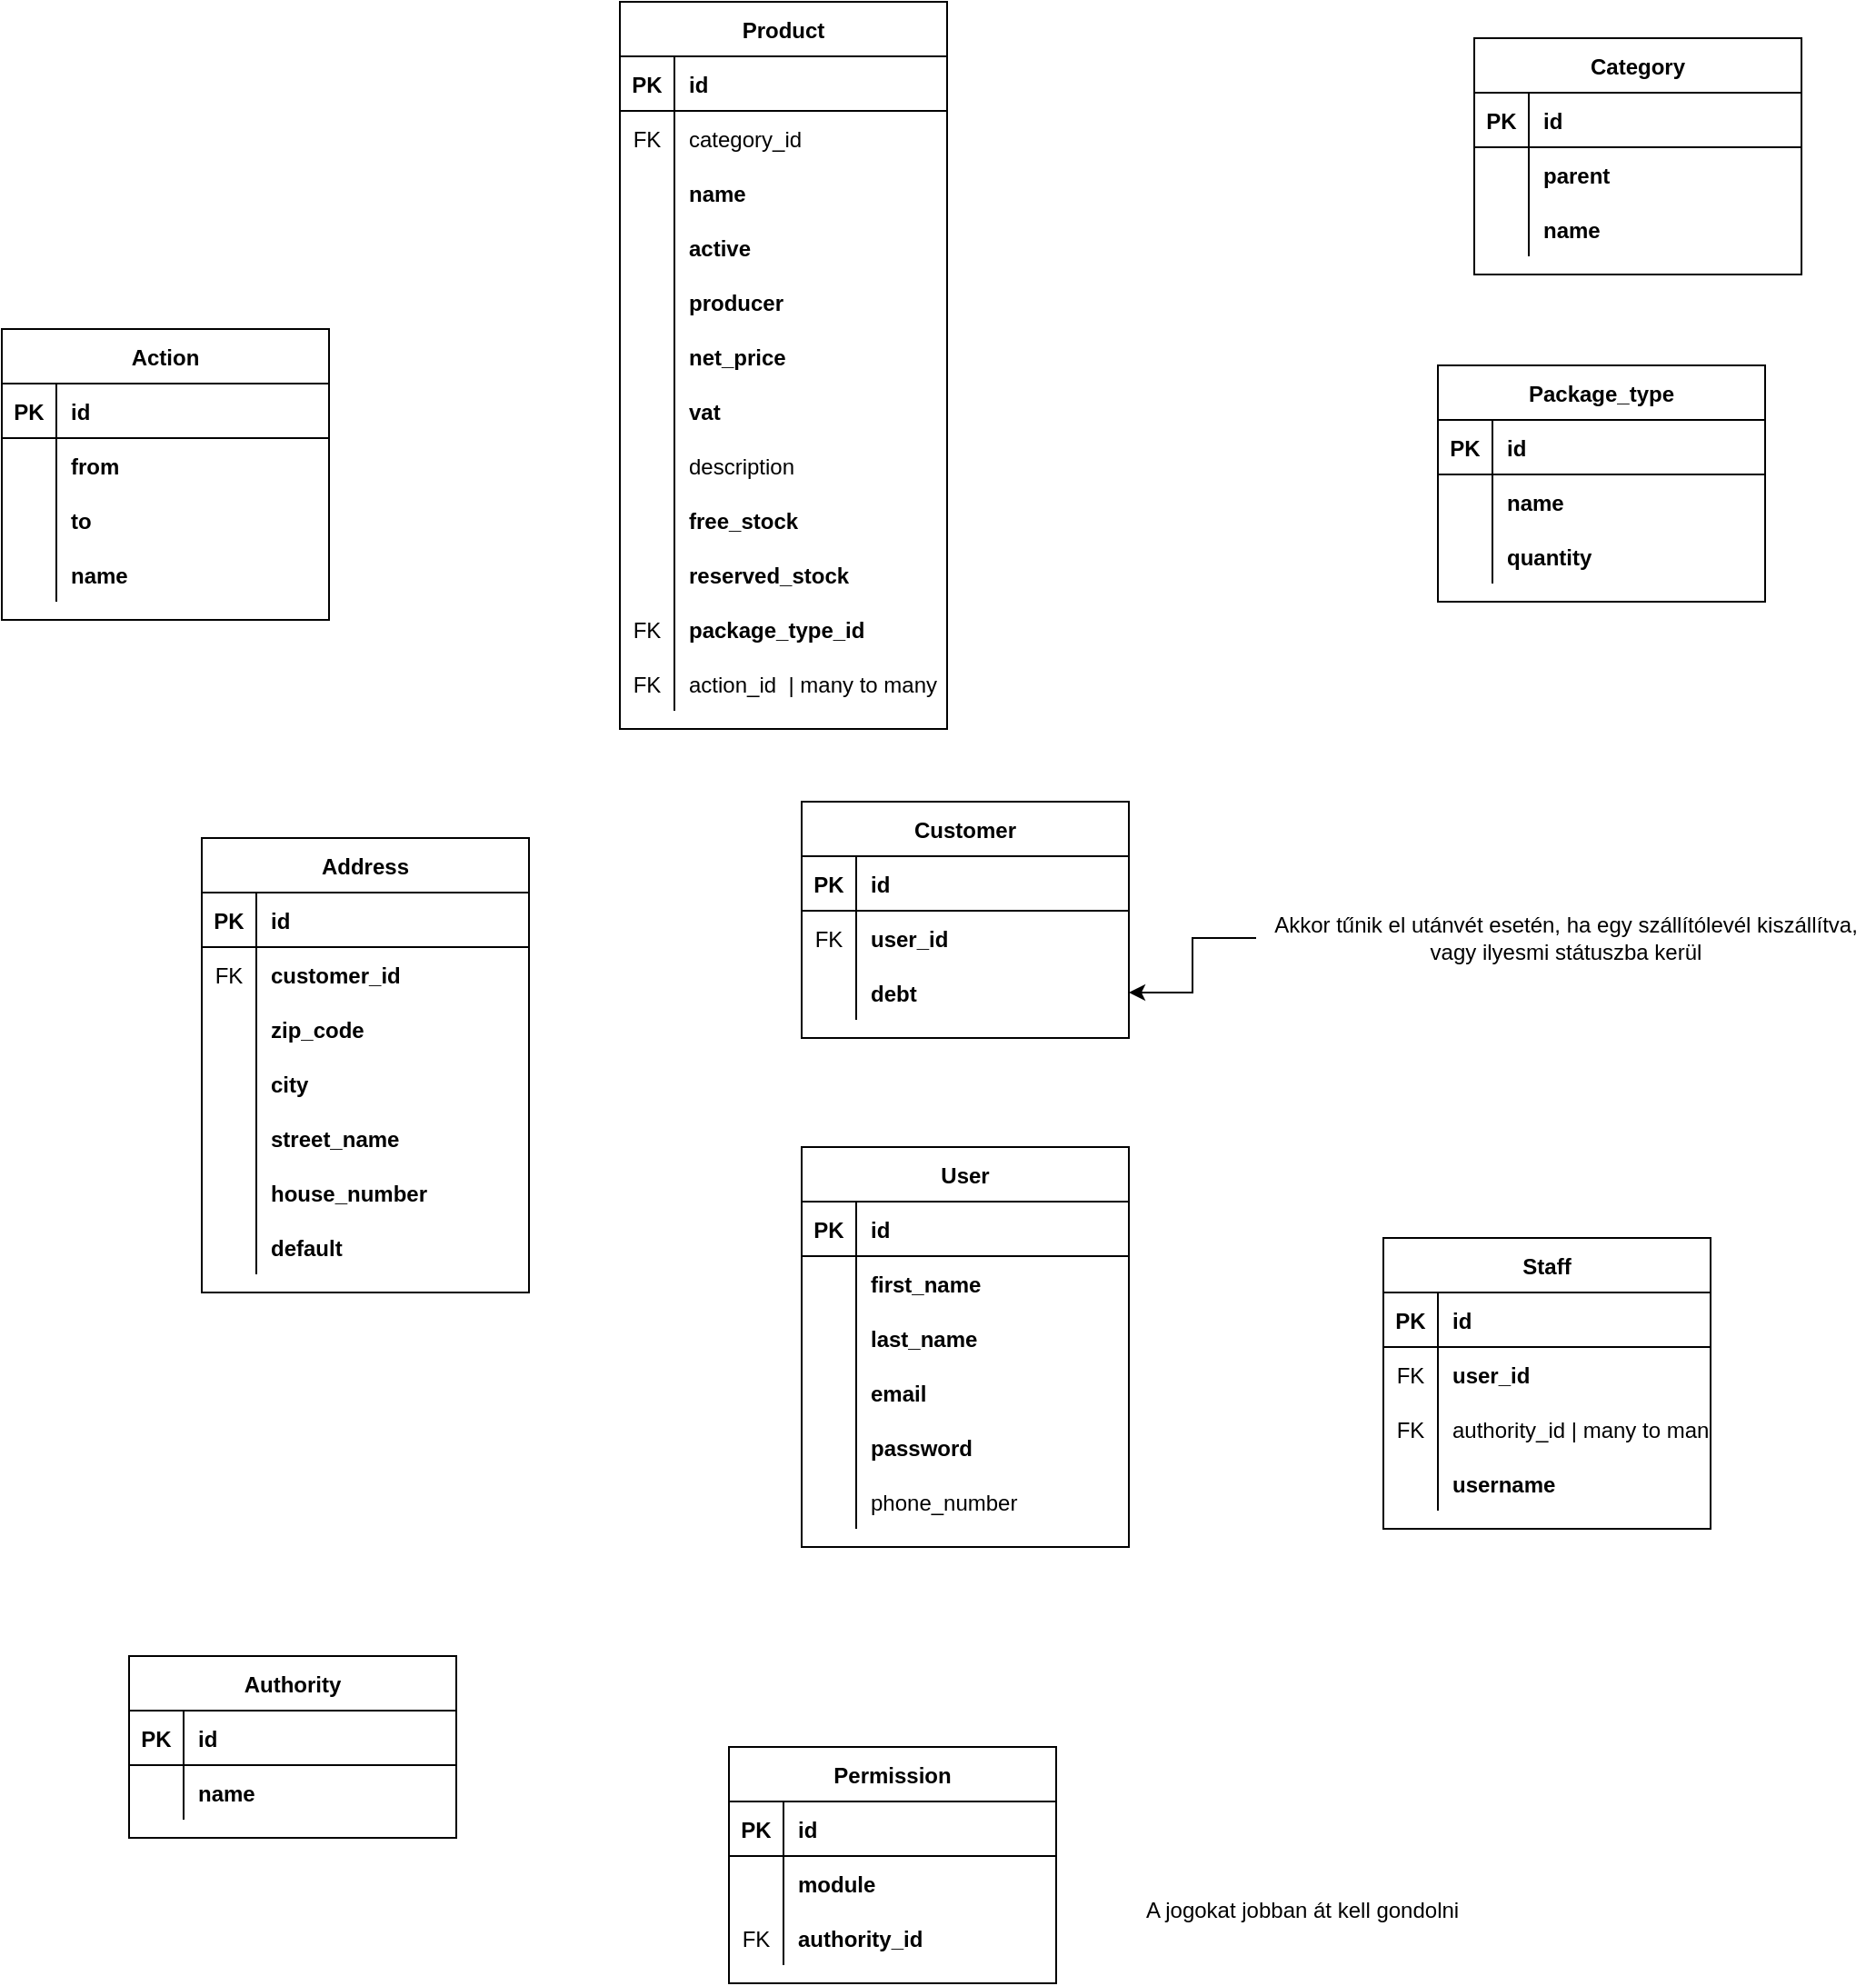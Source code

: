 <mxfile version="16.3.0" type="device"><diagram id="R2lEEEUBdFMjLlhIrx00" name="Page-1"><mxGraphModel dx="1354" dy="718" grid="1" gridSize="10" guides="1" tooltips="1" connect="1" arrows="1" fold="1" page="1" pageScale="1" pageWidth="100000" pageHeight="200000" math="0" shadow="0" extFonts="Permanent Marker^https://fonts.googleapis.com/css?family=Permanent+Marker"><root><mxCell id="0"/><mxCell id="1" parent="0"/><mxCell id="Vwx5HujIj2o57vI5I0Dt-5" value="Category" style="shape=table;startSize=30;container=1;collapsible=1;childLayout=tableLayout;fixedRows=1;rowLines=0;fontStyle=1;align=center;resizeLast=1;strokeColor=default;strokeWidth=1;fillColor=default;" vertex="1" parent="1"><mxGeometry x="840" y="100" width="180" height="130" as="geometry"><mxRectangle x="110" y="80" width="90" height="30" as="alternateBounds"/></mxGeometry></mxCell><mxCell id="Vwx5HujIj2o57vI5I0Dt-6" value="" style="shape=tableRow;horizontal=0;startSize=0;swimlaneHead=0;swimlaneBody=0;fillColor=none;collapsible=0;dropTarget=0;points=[[0,0.5],[1,0.5]];portConstraint=eastwest;top=0;left=0;right=0;bottom=1;strokeColor=default;strokeWidth=1;" vertex="1" parent="Vwx5HujIj2o57vI5I0Dt-5"><mxGeometry y="30" width="180" height="30" as="geometry"/></mxCell><mxCell id="Vwx5HujIj2o57vI5I0Dt-7" value="PK" style="shape=partialRectangle;connectable=0;fillColor=none;top=0;left=0;bottom=0;right=0;fontStyle=1;overflow=hidden;strokeColor=default;strokeWidth=1;" vertex="1" parent="Vwx5HujIj2o57vI5I0Dt-6"><mxGeometry width="30" height="30" as="geometry"><mxRectangle width="30" height="30" as="alternateBounds"/></mxGeometry></mxCell><mxCell id="Vwx5HujIj2o57vI5I0Dt-8" value="id" style="shape=partialRectangle;connectable=0;fillColor=none;top=0;left=0;bottom=0;right=0;align=left;spacingLeft=6;fontStyle=1;overflow=hidden;strokeColor=default;strokeWidth=1;" vertex="1" parent="Vwx5HujIj2o57vI5I0Dt-6"><mxGeometry x="30" width="150" height="30" as="geometry"><mxRectangle width="150" height="30" as="alternateBounds"/></mxGeometry></mxCell><mxCell id="Vwx5HujIj2o57vI5I0Dt-12" value="" style="shape=tableRow;horizontal=0;startSize=0;swimlaneHead=0;swimlaneBody=0;fillColor=none;collapsible=0;dropTarget=0;points=[[0,0.5],[1,0.5]];portConstraint=eastwest;top=0;left=0;right=0;bottom=0;strokeColor=default;strokeWidth=1;" vertex="1" parent="Vwx5HujIj2o57vI5I0Dt-5"><mxGeometry y="60" width="180" height="30" as="geometry"/></mxCell><mxCell id="Vwx5HujIj2o57vI5I0Dt-13" value="" style="shape=partialRectangle;connectable=0;fillColor=none;top=0;left=0;bottom=0;right=0;editable=1;overflow=hidden;strokeColor=default;strokeWidth=1;" vertex="1" parent="Vwx5HujIj2o57vI5I0Dt-12"><mxGeometry width="30" height="30" as="geometry"><mxRectangle width="30" height="30" as="alternateBounds"/></mxGeometry></mxCell><mxCell id="Vwx5HujIj2o57vI5I0Dt-14" value="parent" style="shape=partialRectangle;connectable=0;fillColor=none;top=0;left=0;bottom=0;right=0;align=left;spacingLeft=6;overflow=hidden;strokeColor=default;strokeWidth=1;fontStyle=1" vertex="1" parent="Vwx5HujIj2o57vI5I0Dt-12"><mxGeometry x="30" width="150" height="30" as="geometry"><mxRectangle width="150" height="30" as="alternateBounds"/></mxGeometry></mxCell><mxCell id="Vwx5HujIj2o57vI5I0Dt-15" value="" style="shape=tableRow;horizontal=0;startSize=0;swimlaneHead=0;swimlaneBody=0;fillColor=none;collapsible=0;dropTarget=0;points=[[0,0.5],[1,0.5]];portConstraint=eastwest;top=0;left=0;right=0;bottom=0;strokeColor=default;strokeWidth=1;" vertex="1" parent="Vwx5HujIj2o57vI5I0Dt-5"><mxGeometry y="90" width="180" height="30" as="geometry"/></mxCell><mxCell id="Vwx5HujIj2o57vI5I0Dt-16" value="" style="shape=partialRectangle;connectable=0;fillColor=none;top=0;left=0;bottom=0;right=0;editable=1;overflow=hidden;strokeColor=default;strokeWidth=1;" vertex="1" parent="Vwx5HujIj2o57vI5I0Dt-15"><mxGeometry width="30" height="30" as="geometry"><mxRectangle width="30" height="30" as="alternateBounds"/></mxGeometry></mxCell><mxCell id="Vwx5HujIj2o57vI5I0Dt-17" value="name" style="shape=partialRectangle;connectable=0;fillColor=none;top=0;left=0;bottom=0;right=0;align=left;spacingLeft=6;overflow=hidden;strokeColor=default;strokeWidth=1;fontStyle=1" vertex="1" parent="Vwx5HujIj2o57vI5I0Dt-15"><mxGeometry x="30" width="150" height="30" as="geometry"><mxRectangle width="150" height="30" as="alternateBounds"/></mxGeometry></mxCell><mxCell id="Vwx5HujIj2o57vI5I0Dt-18" value="Product" style="shape=table;startSize=30;container=1;collapsible=1;childLayout=tableLayout;fixedRows=1;rowLines=0;fontStyle=1;align=center;resizeLast=1;strokeColor=default;strokeWidth=1;fillColor=default;" vertex="1" parent="1"><mxGeometry x="370" y="80" width="180" height="400" as="geometry"><mxRectangle x="370" y="80" width="80" height="30" as="alternateBounds"/></mxGeometry></mxCell><mxCell id="Vwx5HujIj2o57vI5I0Dt-19" value="" style="shape=tableRow;horizontal=0;startSize=0;swimlaneHead=0;swimlaneBody=0;fillColor=none;collapsible=0;dropTarget=0;points=[[0,0.5],[1,0.5]];portConstraint=eastwest;top=0;left=0;right=0;bottom=1;strokeColor=default;strokeWidth=1;" vertex="1" parent="Vwx5HujIj2o57vI5I0Dt-18"><mxGeometry y="30" width="180" height="30" as="geometry"/></mxCell><mxCell id="Vwx5HujIj2o57vI5I0Dt-20" value="PK" style="shape=partialRectangle;connectable=0;fillColor=none;top=0;left=0;bottom=0;right=0;fontStyle=1;overflow=hidden;strokeColor=default;strokeWidth=1;" vertex="1" parent="Vwx5HujIj2o57vI5I0Dt-19"><mxGeometry width="30" height="30" as="geometry"><mxRectangle width="30" height="30" as="alternateBounds"/></mxGeometry></mxCell><mxCell id="Vwx5HujIj2o57vI5I0Dt-21" value="id" style="shape=partialRectangle;connectable=0;fillColor=none;top=0;left=0;bottom=0;right=0;align=left;spacingLeft=6;fontStyle=1;overflow=hidden;strokeColor=default;strokeWidth=1;" vertex="1" parent="Vwx5HujIj2o57vI5I0Dt-19"><mxGeometry x="30" width="150" height="30" as="geometry"><mxRectangle width="150" height="30" as="alternateBounds"/></mxGeometry></mxCell><mxCell id="Vwx5HujIj2o57vI5I0Dt-28" value="" style="shape=tableRow;horizontal=0;startSize=0;swimlaneHead=0;swimlaneBody=0;fillColor=none;collapsible=0;dropTarget=0;points=[[0,0.5],[1,0.5]];portConstraint=eastwest;top=0;left=0;right=0;bottom=0;strokeColor=default;strokeWidth=1;" vertex="1" parent="Vwx5HujIj2o57vI5I0Dt-18"><mxGeometry y="60" width="180" height="30" as="geometry"/></mxCell><mxCell id="Vwx5HujIj2o57vI5I0Dt-29" value="FK" style="shape=partialRectangle;connectable=0;fillColor=none;top=0;left=0;bottom=0;right=0;editable=1;overflow=hidden;strokeColor=default;strokeWidth=1;" vertex="1" parent="Vwx5HujIj2o57vI5I0Dt-28"><mxGeometry width="30" height="30" as="geometry"><mxRectangle width="30" height="30" as="alternateBounds"/></mxGeometry></mxCell><mxCell id="Vwx5HujIj2o57vI5I0Dt-30" value="category_id" style="shape=partialRectangle;connectable=0;fillColor=none;top=0;left=0;bottom=0;right=0;align=left;spacingLeft=6;overflow=hidden;strokeColor=default;strokeWidth=1;fontStyle=0" vertex="1" parent="Vwx5HujIj2o57vI5I0Dt-28"><mxGeometry x="30" width="150" height="30" as="geometry"><mxRectangle width="150" height="30" as="alternateBounds"/></mxGeometry></mxCell><mxCell id="Vwx5HujIj2o57vI5I0Dt-37" value="" style="shape=tableRow;horizontal=0;startSize=0;swimlaneHead=0;swimlaneBody=0;fillColor=none;collapsible=0;dropTarget=0;points=[[0,0.5],[1,0.5]];portConstraint=eastwest;top=0;left=0;right=0;bottom=0;strokeColor=default;strokeWidth=1;" vertex="1" parent="Vwx5HujIj2o57vI5I0Dt-18"><mxGeometry y="90" width="180" height="30" as="geometry"/></mxCell><mxCell id="Vwx5HujIj2o57vI5I0Dt-38" value="" style="shape=partialRectangle;connectable=0;fillColor=none;top=0;left=0;bottom=0;right=0;editable=1;overflow=hidden;strokeColor=default;strokeWidth=1;" vertex="1" parent="Vwx5HujIj2o57vI5I0Dt-37"><mxGeometry width="30" height="30" as="geometry"><mxRectangle width="30" height="30" as="alternateBounds"/></mxGeometry></mxCell><mxCell id="Vwx5HujIj2o57vI5I0Dt-39" value="name" style="shape=partialRectangle;connectable=0;fillColor=none;top=0;left=0;bottom=0;right=0;align=left;spacingLeft=6;overflow=hidden;strokeColor=default;strokeWidth=1;fontStyle=1" vertex="1" parent="Vwx5HujIj2o57vI5I0Dt-37"><mxGeometry x="30" width="150" height="30" as="geometry"><mxRectangle width="150" height="30" as="alternateBounds"/></mxGeometry></mxCell><mxCell id="Vwx5HujIj2o57vI5I0Dt-40" value="" style="shape=tableRow;horizontal=0;startSize=0;swimlaneHead=0;swimlaneBody=0;fillColor=none;collapsible=0;dropTarget=0;points=[[0,0.5],[1,0.5]];portConstraint=eastwest;top=0;left=0;right=0;bottom=0;strokeColor=default;strokeWidth=1;" vertex="1" parent="Vwx5HujIj2o57vI5I0Dt-18"><mxGeometry y="120" width="180" height="30" as="geometry"/></mxCell><mxCell id="Vwx5HujIj2o57vI5I0Dt-41" value="" style="shape=partialRectangle;connectable=0;fillColor=none;top=0;left=0;bottom=0;right=0;editable=1;overflow=hidden;strokeColor=default;strokeWidth=1;" vertex="1" parent="Vwx5HujIj2o57vI5I0Dt-40"><mxGeometry width="30" height="30" as="geometry"><mxRectangle width="30" height="30" as="alternateBounds"/></mxGeometry></mxCell><mxCell id="Vwx5HujIj2o57vI5I0Dt-42" value="active" style="shape=partialRectangle;connectable=0;fillColor=none;top=0;left=0;bottom=0;right=0;align=left;spacingLeft=6;overflow=hidden;strokeColor=default;strokeWidth=1;fontStyle=1" vertex="1" parent="Vwx5HujIj2o57vI5I0Dt-40"><mxGeometry x="30" width="150" height="30" as="geometry"><mxRectangle width="150" height="30" as="alternateBounds"/></mxGeometry></mxCell><mxCell id="Vwx5HujIj2o57vI5I0Dt-43" value="" style="shape=tableRow;horizontal=0;startSize=0;swimlaneHead=0;swimlaneBody=0;fillColor=none;collapsible=0;dropTarget=0;points=[[0,0.5],[1,0.5]];portConstraint=eastwest;top=0;left=0;right=0;bottom=0;strokeColor=default;strokeWidth=1;" vertex="1" parent="Vwx5HujIj2o57vI5I0Dt-18"><mxGeometry y="150" width="180" height="30" as="geometry"/></mxCell><mxCell id="Vwx5HujIj2o57vI5I0Dt-44" value="" style="shape=partialRectangle;connectable=0;fillColor=none;top=0;left=0;bottom=0;right=0;editable=1;overflow=hidden;strokeColor=default;strokeWidth=1;" vertex="1" parent="Vwx5HujIj2o57vI5I0Dt-43"><mxGeometry width="30" height="30" as="geometry"><mxRectangle width="30" height="30" as="alternateBounds"/></mxGeometry></mxCell><mxCell id="Vwx5HujIj2o57vI5I0Dt-45" value="producer" style="shape=partialRectangle;connectable=0;fillColor=none;top=0;left=0;bottom=0;right=0;align=left;spacingLeft=6;overflow=hidden;strokeColor=default;strokeWidth=1;fontStyle=1" vertex="1" parent="Vwx5HujIj2o57vI5I0Dt-43"><mxGeometry x="30" width="150" height="30" as="geometry"><mxRectangle width="150" height="30" as="alternateBounds"/></mxGeometry></mxCell><mxCell id="Vwx5HujIj2o57vI5I0Dt-46" value="" style="shape=tableRow;horizontal=0;startSize=0;swimlaneHead=0;swimlaneBody=0;fillColor=none;collapsible=0;dropTarget=0;points=[[0,0.5],[1,0.5]];portConstraint=eastwest;top=0;left=0;right=0;bottom=0;strokeColor=default;strokeWidth=1;" vertex="1" parent="Vwx5HujIj2o57vI5I0Dt-18"><mxGeometry y="180" width="180" height="30" as="geometry"/></mxCell><mxCell id="Vwx5HujIj2o57vI5I0Dt-47" value="" style="shape=partialRectangle;connectable=0;fillColor=none;top=0;left=0;bottom=0;right=0;editable=1;overflow=hidden;strokeColor=default;strokeWidth=1;" vertex="1" parent="Vwx5HujIj2o57vI5I0Dt-46"><mxGeometry width="30" height="30" as="geometry"><mxRectangle width="30" height="30" as="alternateBounds"/></mxGeometry></mxCell><mxCell id="Vwx5HujIj2o57vI5I0Dt-48" value="net_price" style="shape=partialRectangle;connectable=0;fillColor=none;top=0;left=0;bottom=0;right=0;align=left;spacingLeft=6;overflow=hidden;strokeColor=default;strokeWidth=1;fontStyle=1" vertex="1" parent="Vwx5HujIj2o57vI5I0Dt-46"><mxGeometry x="30" width="150" height="30" as="geometry"><mxRectangle width="150" height="30" as="alternateBounds"/></mxGeometry></mxCell><mxCell id="Vwx5HujIj2o57vI5I0Dt-49" value="" style="shape=tableRow;horizontal=0;startSize=0;swimlaneHead=0;swimlaneBody=0;fillColor=none;collapsible=0;dropTarget=0;points=[[0,0.5],[1,0.5]];portConstraint=eastwest;top=0;left=0;right=0;bottom=0;strokeColor=default;strokeWidth=1;" vertex="1" parent="Vwx5HujIj2o57vI5I0Dt-18"><mxGeometry y="210" width="180" height="30" as="geometry"/></mxCell><mxCell id="Vwx5HujIj2o57vI5I0Dt-50" value="" style="shape=partialRectangle;connectable=0;fillColor=none;top=0;left=0;bottom=0;right=0;editable=1;overflow=hidden;strokeColor=default;strokeWidth=1;" vertex="1" parent="Vwx5HujIj2o57vI5I0Dt-49"><mxGeometry width="30" height="30" as="geometry"><mxRectangle width="30" height="30" as="alternateBounds"/></mxGeometry></mxCell><mxCell id="Vwx5HujIj2o57vI5I0Dt-51" value="vat" style="shape=partialRectangle;connectable=0;fillColor=none;top=0;left=0;bottom=0;right=0;align=left;spacingLeft=6;overflow=hidden;strokeColor=default;strokeWidth=1;fontStyle=1" vertex="1" parent="Vwx5HujIj2o57vI5I0Dt-49"><mxGeometry x="30" width="150" height="30" as="geometry"><mxRectangle width="150" height="30" as="alternateBounds"/></mxGeometry></mxCell><mxCell id="Vwx5HujIj2o57vI5I0Dt-52" value="" style="shape=tableRow;horizontal=0;startSize=0;swimlaneHead=0;swimlaneBody=0;fillColor=none;collapsible=0;dropTarget=0;points=[[0,0.5],[1,0.5]];portConstraint=eastwest;top=0;left=0;right=0;bottom=0;strokeColor=default;strokeWidth=1;" vertex="1" parent="Vwx5HujIj2o57vI5I0Dt-18"><mxGeometry y="240" width="180" height="30" as="geometry"/></mxCell><mxCell id="Vwx5HujIj2o57vI5I0Dt-53" value="" style="shape=partialRectangle;connectable=0;fillColor=none;top=0;left=0;bottom=0;right=0;editable=1;overflow=hidden;strokeColor=default;strokeWidth=1;" vertex="1" parent="Vwx5HujIj2o57vI5I0Dt-52"><mxGeometry width="30" height="30" as="geometry"><mxRectangle width="30" height="30" as="alternateBounds"/></mxGeometry></mxCell><mxCell id="Vwx5HujIj2o57vI5I0Dt-54" value="description" style="shape=partialRectangle;connectable=0;fillColor=none;top=0;left=0;bottom=0;right=0;align=left;spacingLeft=6;overflow=hidden;strokeColor=default;strokeWidth=1;" vertex="1" parent="Vwx5HujIj2o57vI5I0Dt-52"><mxGeometry x="30" width="150" height="30" as="geometry"><mxRectangle width="150" height="30" as="alternateBounds"/></mxGeometry></mxCell><mxCell id="Vwx5HujIj2o57vI5I0Dt-55" value="" style="shape=tableRow;horizontal=0;startSize=0;swimlaneHead=0;swimlaneBody=0;fillColor=none;collapsible=0;dropTarget=0;points=[[0,0.5],[1,0.5]];portConstraint=eastwest;top=0;left=0;right=0;bottom=0;strokeColor=default;strokeWidth=1;" vertex="1" parent="Vwx5HujIj2o57vI5I0Dt-18"><mxGeometry y="270" width="180" height="30" as="geometry"/></mxCell><mxCell id="Vwx5HujIj2o57vI5I0Dt-56" value="" style="shape=partialRectangle;connectable=0;fillColor=none;top=0;left=0;bottom=0;right=0;editable=1;overflow=hidden;strokeColor=default;strokeWidth=1;" vertex="1" parent="Vwx5HujIj2o57vI5I0Dt-55"><mxGeometry width="30" height="30" as="geometry"><mxRectangle width="30" height="30" as="alternateBounds"/></mxGeometry></mxCell><mxCell id="Vwx5HujIj2o57vI5I0Dt-57" value="free_stock" style="shape=partialRectangle;connectable=0;fillColor=none;top=0;left=0;bottom=0;right=0;align=left;spacingLeft=6;overflow=hidden;strokeColor=default;strokeWidth=1;fontStyle=1" vertex="1" parent="Vwx5HujIj2o57vI5I0Dt-55"><mxGeometry x="30" width="150" height="30" as="geometry"><mxRectangle width="150" height="30" as="alternateBounds"/></mxGeometry></mxCell><mxCell id="Vwx5HujIj2o57vI5I0Dt-58" value="" style="shape=tableRow;horizontal=0;startSize=0;swimlaneHead=0;swimlaneBody=0;fillColor=none;collapsible=0;dropTarget=0;points=[[0,0.5],[1,0.5]];portConstraint=eastwest;top=0;left=0;right=0;bottom=0;strokeColor=default;strokeWidth=1;" vertex="1" parent="Vwx5HujIj2o57vI5I0Dt-18"><mxGeometry y="300" width="180" height="30" as="geometry"/></mxCell><mxCell id="Vwx5HujIj2o57vI5I0Dt-59" value="" style="shape=partialRectangle;connectable=0;fillColor=none;top=0;left=0;bottom=0;right=0;editable=1;overflow=hidden;strokeColor=default;strokeWidth=1;" vertex="1" parent="Vwx5HujIj2o57vI5I0Dt-58"><mxGeometry width="30" height="30" as="geometry"><mxRectangle width="30" height="30" as="alternateBounds"/></mxGeometry></mxCell><mxCell id="Vwx5HujIj2o57vI5I0Dt-60" value="reserved_stock" style="shape=partialRectangle;connectable=0;fillColor=none;top=0;left=0;bottom=0;right=0;align=left;spacingLeft=6;overflow=hidden;strokeColor=default;strokeWidth=1;fontStyle=1" vertex="1" parent="Vwx5HujIj2o57vI5I0Dt-58"><mxGeometry x="30" width="150" height="30" as="geometry"><mxRectangle width="150" height="30" as="alternateBounds"/></mxGeometry></mxCell><mxCell id="Vwx5HujIj2o57vI5I0Dt-219" value="" style="shape=tableRow;horizontal=0;startSize=0;swimlaneHead=0;swimlaneBody=0;fillColor=none;collapsible=0;dropTarget=0;points=[[0,0.5],[1,0.5]];portConstraint=eastwest;top=0;left=0;right=0;bottom=0;strokeColor=default;strokeWidth=1;" vertex="1" parent="Vwx5HujIj2o57vI5I0Dt-18"><mxGeometry y="330" width="180" height="30" as="geometry"/></mxCell><mxCell id="Vwx5HujIj2o57vI5I0Dt-220" value="FK" style="shape=partialRectangle;connectable=0;fillColor=none;top=0;left=0;bottom=0;right=0;editable=1;overflow=hidden;strokeColor=default;strokeWidth=1;" vertex="1" parent="Vwx5HujIj2o57vI5I0Dt-219"><mxGeometry width="30" height="30" as="geometry"><mxRectangle width="30" height="30" as="alternateBounds"/></mxGeometry></mxCell><mxCell id="Vwx5HujIj2o57vI5I0Dt-221" value="package_type_id" style="shape=partialRectangle;connectable=0;fillColor=none;top=0;left=0;bottom=0;right=0;align=left;spacingLeft=6;overflow=hidden;strokeColor=default;strokeWidth=1;fontStyle=1" vertex="1" parent="Vwx5HujIj2o57vI5I0Dt-219"><mxGeometry x="30" width="150" height="30" as="geometry"><mxRectangle width="150" height="30" as="alternateBounds"/></mxGeometry></mxCell><mxCell id="Vwx5HujIj2o57vI5I0Dt-61" value="" style="shape=tableRow;horizontal=0;startSize=0;swimlaneHead=0;swimlaneBody=0;fillColor=none;collapsible=0;dropTarget=0;points=[[0,0.5],[1,0.5]];portConstraint=eastwest;top=0;left=0;right=0;bottom=0;strokeColor=default;strokeWidth=1;" vertex="1" parent="Vwx5HujIj2o57vI5I0Dt-18"><mxGeometry y="360" width="180" height="30" as="geometry"/></mxCell><mxCell id="Vwx5HujIj2o57vI5I0Dt-62" value="FK" style="shape=partialRectangle;connectable=0;fillColor=none;top=0;left=0;bottom=0;right=0;editable=1;overflow=hidden;strokeColor=default;strokeWidth=1;" vertex="1" parent="Vwx5HujIj2o57vI5I0Dt-61"><mxGeometry width="30" height="30" as="geometry"><mxRectangle width="30" height="30" as="alternateBounds"/></mxGeometry></mxCell><mxCell id="Vwx5HujIj2o57vI5I0Dt-63" value="action_id  | many to many" style="shape=partialRectangle;connectable=0;fillColor=none;top=0;left=0;bottom=0;right=0;align=left;spacingLeft=6;overflow=hidden;strokeColor=default;strokeWidth=1;" vertex="1" parent="Vwx5HujIj2o57vI5I0Dt-61"><mxGeometry x="30" width="150" height="30" as="geometry"><mxRectangle width="150" height="30" as="alternateBounds"/></mxGeometry></mxCell><mxCell id="Vwx5HujIj2o57vI5I0Dt-64" value="Action" style="shape=table;startSize=30;container=1;collapsible=1;childLayout=tableLayout;fixedRows=1;rowLines=0;fontStyle=1;align=center;resizeLast=1;strokeColor=default;strokeWidth=1;fillColor=default;" vertex="1" parent="1"><mxGeometry x="30" y="260" width="180" height="160" as="geometry"><mxRectangle x="110" y="80" width="90" height="30" as="alternateBounds"/></mxGeometry></mxCell><mxCell id="Vwx5HujIj2o57vI5I0Dt-65" value="" style="shape=tableRow;horizontal=0;startSize=0;swimlaneHead=0;swimlaneBody=0;fillColor=none;collapsible=0;dropTarget=0;points=[[0,0.5],[1,0.5]];portConstraint=eastwest;top=0;left=0;right=0;bottom=1;strokeColor=default;strokeWidth=1;" vertex="1" parent="Vwx5HujIj2o57vI5I0Dt-64"><mxGeometry y="30" width="180" height="30" as="geometry"/></mxCell><mxCell id="Vwx5HujIj2o57vI5I0Dt-66" value="PK" style="shape=partialRectangle;connectable=0;fillColor=none;top=0;left=0;bottom=0;right=0;fontStyle=1;overflow=hidden;strokeColor=default;strokeWidth=1;" vertex="1" parent="Vwx5HujIj2o57vI5I0Dt-65"><mxGeometry width="30" height="30" as="geometry"><mxRectangle width="30" height="30" as="alternateBounds"/></mxGeometry></mxCell><mxCell id="Vwx5HujIj2o57vI5I0Dt-67" value="id" style="shape=partialRectangle;connectable=0;fillColor=none;top=0;left=0;bottom=0;right=0;align=left;spacingLeft=6;fontStyle=1;overflow=hidden;strokeColor=default;strokeWidth=1;" vertex="1" parent="Vwx5HujIj2o57vI5I0Dt-65"><mxGeometry x="30" width="150" height="30" as="geometry"><mxRectangle width="150" height="30" as="alternateBounds"/></mxGeometry></mxCell><mxCell id="Vwx5HujIj2o57vI5I0Dt-68" value="" style="shape=tableRow;horizontal=0;startSize=0;swimlaneHead=0;swimlaneBody=0;fillColor=none;collapsible=0;dropTarget=0;points=[[0,0.5],[1,0.5]];portConstraint=eastwest;top=0;left=0;right=0;bottom=0;strokeColor=default;strokeWidth=1;" vertex="1" parent="Vwx5HujIj2o57vI5I0Dt-64"><mxGeometry y="60" width="180" height="30" as="geometry"/></mxCell><mxCell id="Vwx5HujIj2o57vI5I0Dt-69" value="" style="shape=partialRectangle;connectable=0;fillColor=none;top=0;left=0;bottom=0;right=0;editable=1;overflow=hidden;strokeColor=default;strokeWidth=1;" vertex="1" parent="Vwx5HujIj2o57vI5I0Dt-68"><mxGeometry width="30" height="30" as="geometry"><mxRectangle width="30" height="30" as="alternateBounds"/></mxGeometry></mxCell><mxCell id="Vwx5HujIj2o57vI5I0Dt-70" value="from" style="shape=partialRectangle;connectable=0;fillColor=none;top=0;left=0;bottom=0;right=0;align=left;spacingLeft=6;overflow=hidden;strokeColor=default;strokeWidth=1;fontStyle=1" vertex="1" parent="Vwx5HujIj2o57vI5I0Dt-68"><mxGeometry x="30" width="150" height="30" as="geometry"><mxRectangle width="150" height="30" as="alternateBounds"/></mxGeometry></mxCell><mxCell id="Vwx5HujIj2o57vI5I0Dt-71" value="" style="shape=tableRow;horizontal=0;startSize=0;swimlaneHead=0;swimlaneBody=0;fillColor=none;collapsible=0;dropTarget=0;points=[[0,0.5],[1,0.5]];portConstraint=eastwest;top=0;left=0;right=0;bottom=0;strokeColor=default;strokeWidth=1;" vertex="1" parent="Vwx5HujIj2o57vI5I0Dt-64"><mxGeometry y="90" width="180" height="30" as="geometry"/></mxCell><mxCell id="Vwx5HujIj2o57vI5I0Dt-72" value="" style="shape=partialRectangle;connectable=0;fillColor=none;top=0;left=0;bottom=0;right=0;editable=1;overflow=hidden;strokeColor=default;strokeWidth=1;" vertex="1" parent="Vwx5HujIj2o57vI5I0Dt-71"><mxGeometry width="30" height="30" as="geometry"><mxRectangle width="30" height="30" as="alternateBounds"/></mxGeometry></mxCell><mxCell id="Vwx5HujIj2o57vI5I0Dt-73" value="to" style="shape=partialRectangle;connectable=0;fillColor=none;top=0;left=0;bottom=0;right=0;align=left;spacingLeft=6;overflow=hidden;strokeColor=default;strokeWidth=1;fontStyle=1" vertex="1" parent="Vwx5HujIj2o57vI5I0Dt-71"><mxGeometry x="30" width="150" height="30" as="geometry"><mxRectangle width="150" height="30" as="alternateBounds"/></mxGeometry></mxCell><mxCell id="Vwx5HujIj2o57vI5I0Dt-74" value="" style="shape=tableRow;horizontal=0;startSize=0;swimlaneHead=0;swimlaneBody=0;fillColor=none;collapsible=0;dropTarget=0;points=[[0,0.5],[1,0.5]];portConstraint=eastwest;top=0;left=0;right=0;bottom=0;strokeColor=default;strokeWidth=1;" vertex="1" parent="Vwx5HujIj2o57vI5I0Dt-64"><mxGeometry y="120" width="180" height="30" as="geometry"/></mxCell><mxCell id="Vwx5HujIj2o57vI5I0Dt-75" value="" style="shape=partialRectangle;connectable=0;fillColor=none;top=0;left=0;bottom=0;right=0;editable=1;overflow=hidden;strokeColor=default;strokeWidth=1;" vertex="1" parent="Vwx5HujIj2o57vI5I0Dt-74"><mxGeometry width="30" height="30" as="geometry"><mxRectangle width="30" height="30" as="alternateBounds"/></mxGeometry></mxCell><mxCell id="Vwx5HujIj2o57vI5I0Dt-76" value="name" style="shape=partialRectangle;connectable=0;fillColor=none;top=0;left=0;bottom=0;right=0;align=left;spacingLeft=6;overflow=hidden;strokeColor=default;strokeWidth=1;fontStyle=1" vertex="1" parent="Vwx5HujIj2o57vI5I0Dt-74"><mxGeometry x="30" width="150" height="30" as="geometry"><mxRectangle width="150" height="30" as="alternateBounds"/></mxGeometry></mxCell><mxCell id="Vwx5HujIj2o57vI5I0Dt-100" value="Customer" style="shape=table;startSize=30;container=1;collapsible=1;childLayout=tableLayout;fixedRows=1;rowLines=0;fontStyle=1;align=center;resizeLast=1;strokeColor=default;strokeWidth=1;fillColor=default;" vertex="1" parent="1"><mxGeometry x="470" y="520" width="180" height="130" as="geometry"><mxRectangle x="110" y="80" width="90" height="30" as="alternateBounds"/></mxGeometry></mxCell><mxCell id="Vwx5HujIj2o57vI5I0Dt-101" value="" style="shape=tableRow;horizontal=0;startSize=0;swimlaneHead=0;swimlaneBody=0;fillColor=none;collapsible=0;dropTarget=0;points=[[0,0.5],[1,0.5]];portConstraint=eastwest;top=0;left=0;right=0;bottom=1;strokeColor=default;strokeWidth=1;" vertex="1" parent="Vwx5HujIj2o57vI5I0Dt-100"><mxGeometry y="30" width="180" height="30" as="geometry"/></mxCell><mxCell id="Vwx5HujIj2o57vI5I0Dt-102" value="PK" style="shape=partialRectangle;connectable=0;fillColor=none;top=0;left=0;bottom=0;right=0;fontStyle=1;overflow=hidden;strokeColor=default;strokeWidth=1;" vertex="1" parent="Vwx5HujIj2o57vI5I0Dt-101"><mxGeometry width="30" height="30" as="geometry"><mxRectangle width="30" height="30" as="alternateBounds"/></mxGeometry></mxCell><mxCell id="Vwx5HujIj2o57vI5I0Dt-103" value="id" style="shape=partialRectangle;connectable=0;fillColor=none;top=0;left=0;bottom=0;right=0;align=left;spacingLeft=6;fontStyle=1;overflow=hidden;strokeColor=default;strokeWidth=1;" vertex="1" parent="Vwx5HujIj2o57vI5I0Dt-101"><mxGeometry x="30" width="150" height="30" as="geometry"><mxRectangle width="150" height="30" as="alternateBounds"/></mxGeometry></mxCell><mxCell id="Vwx5HujIj2o57vI5I0Dt-203" value="" style="shape=tableRow;horizontal=0;startSize=0;swimlaneHead=0;swimlaneBody=0;fillColor=none;collapsible=0;dropTarget=0;points=[[0,0.5],[1,0.5]];portConstraint=eastwest;top=0;left=0;right=0;bottom=0;strokeColor=default;strokeWidth=1;" vertex="1" parent="Vwx5HujIj2o57vI5I0Dt-100"><mxGeometry y="60" width="180" height="30" as="geometry"/></mxCell><mxCell id="Vwx5HujIj2o57vI5I0Dt-204" value="FK" style="shape=partialRectangle;connectable=0;fillColor=none;top=0;left=0;bottom=0;right=0;editable=1;overflow=hidden;strokeColor=default;strokeWidth=1;" vertex="1" parent="Vwx5HujIj2o57vI5I0Dt-203"><mxGeometry width="30" height="30" as="geometry"><mxRectangle width="30" height="30" as="alternateBounds"/></mxGeometry></mxCell><mxCell id="Vwx5HujIj2o57vI5I0Dt-205" value="user_id" style="shape=partialRectangle;connectable=0;fillColor=none;top=0;left=0;bottom=0;right=0;align=left;spacingLeft=6;overflow=hidden;strokeColor=default;strokeWidth=1;fontStyle=1" vertex="1" parent="Vwx5HujIj2o57vI5I0Dt-203"><mxGeometry x="30" width="150" height="30" as="geometry"><mxRectangle width="150" height="30" as="alternateBounds"/></mxGeometry></mxCell><mxCell id="Vwx5HujIj2o57vI5I0Dt-104" value="" style="shape=tableRow;horizontal=0;startSize=0;swimlaneHead=0;swimlaneBody=0;fillColor=none;collapsible=0;dropTarget=0;points=[[0,0.5],[1,0.5]];portConstraint=eastwest;top=0;left=0;right=0;bottom=0;strokeColor=default;strokeWidth=1;" vertex="1" parent="Vwx5HujIj2o57vI5I0Dt-100"><mxGeometry y="90" width="180" height="30" as="geometry"/></mxCell><mxCell id="Vwx5HujIj2o57vI5I0Dt-105" value="" style="shape=partialRectangle;connectable=0;fillColor=none;top=0;left=0;bottom=0;right=0;editable=1;overflow=hidden;strokeColor=default;strokeWidth=1;" vertex="1" parent="Vwx5HujIj2o57vI5I0Dt-104"><mxGeometry width="30" height="30" as="geometry"><mxRectangle width="30" height="30" as="alternateBounds"/></mxGeometry></mxCell><mxCell id="Vwx5HujIj2o57vI5I0Dt-106" value="debt" style="shape=partialRectangle;connectable=0;fillColor=none;top=0;left=0;bottom=0;right=0;align=left;spacingLeft=6;overflow=hidden;strokeColor=default;strokeWidth=1;fontStyle=1" vertex="1" parent="Vwx5HujIj2o57vI5I0Dt-104"><mxGeometry x="30" width="150" height="30" as="geometry"><mxRectangle width="150" height="30" as="alternateBounds"/></mxGeometry></mxCell><mxCell id="Vwx5HujIj2o57vI5I0Dt-119" value="Address" style="shape=table;startSize=30;container=1;collapsible=1;childLayout=tableLayout;fixedRows=1;rowLines=0;fontStyle=1;align=center;resizeLast=1;strokeColor=default;strokeWidth=1;fillColor=default;" vertex="1" parent="1"><mxGeometry x="140" y="540" width="180" height="250" as="geometry"><mxRectangle x="110" y="80" width="90" height="30" as="alternateBounds"/></mxGeometry></mxCell><mxCell id="Vwx5HujIj2o57vI5I0Dt-120" value="" style="shape=tableRow;horizontal=0;startSize=0;swimlaneHead=0;swimlaneBody=0;fillColor=none;collapsible=0;dropTarget=0;points=[[0,0.5],[1,0.5]];portConstraint=eastwest;top=0;left=0;right=0;bottom=1;strokeColor=default;strokeWidth=1;" vertex="1" parent="Vwx5HujIj2o57vI5I0Dt-119"><mxGeometry y="30" width="180" height="30" as="geometry"/></mxCell><mxCell id="Vwx5HujIj2o57vI5I0Dt-121" value="PK" style="shape=partialRectangle;connectable=0;fillColor=none;top=0;left=0;bottom=0;right=0;fontStyle=1;overflow=hidden;strokeColor=default;strokeWidth=1;" vertex="1" parent="Vwx5HujIj2o57vI5I0Dt-120"><mxGeometry width="30" height="30" as="geometry"><mxRectangle width="30" height="30" as="alternateBounds"/></mxGeometry></mxCell><mxCell id="Vwx5HujIj2o57vI5I0Dt-122" value="id" style="shape=partialRectangle;connectable=0;fillColor=none;top=0;left=0;bottom=0;right=0;align=left;spacingLeft=6;fontStyle=1;overflow=hidden;strokeColor=default;strokeWidth=1;" vertex="1" parent="Vwx5HujIj2o57vI5I0Dt-120"><mxGeometry x="30" width="150" height="30" as="geometry"><mxRectangle width="150" height="30" as="alternateBounds"/></mxGeometry></mxCell><mxCell id="Vwx5HujIj2o57vI5I0Dt-123" value="" style="shape=tableRow;horizontal=0;startSize=0;swimlaneHead=0;swimlaneBody=0;fillColor=none;collapsible=0;dropTarget=0;points=[[0,0.5],[1,0.5]];portConstraint=eastwest;top=0;left=0;right=0;bottom=0;strokeColor=default;strokeWidth=1;" vertex="1" parent="Vwx5HujIj2o57vI5I0Dt-119"><mxGeometry y="60" width="180" height="30" as="geometry"/></mxCell><mxCell id="Vwx5HujIj2o57vI5I0Dt-124" value="FK" style="shape=partialRectangle;connectable=0;fillColor=none;top=0;left=0;bottom=0;right=0;editable=1;overflow=hidden;strokeColor=default;strokeWidth=1;" vertex="1" parent="Vwx5HujIj2o57vI5I0Dt-123"><mxGeometry width="30" height="30" as="geometry"><mxRectangle width="30" height="30" as="alternateBounds"/></mxGeometry></mxCell><mxCell id="Vwx5HujIj2o57vI5I0Dt-125" value="customer_id" style="shape=partialRectangle;connectable=0;fillColor=none;top=0;left=0;bottom=0;right=0;align=left;spacingLeft=6;overflow=hidden;strokeColor=default;strokeWidth=1;fontStyle=1" vertex="1" parent="Vwx5HujIj2o57vI5I0Dt-123"><mxGeometry x="30" width="150" height="30" as="geometry"><mxRectangle width="150" height="30" as="alternateBounds"/></mxGeometry></mxCell><mxCell id="Vwx5HujIj2o57vI5I0Dt-135" value="" style="shape=tableRow;horizontal=0;startSize=0;swimlaneHead=0;swimlaneBody=0;fillColor=none;collapsible=0;dropTarget=0;points=[[0,0.5],[1,0.5]];portConstraint=eastwest;top=0;left=0;right=0;bottom=0;strokeColor=default;strokeWidth=1;" vertex="1" parent="Vwx5HujIj2o57vI5I0Dt-119"><mxGeometry y="90" width="180" height="30" as="geometry"/></mxCell><mxCell id="Vwx5HujIj2o57vI5I0Dt-136" value="" style="shape=partialRectangle;connectable=0;fillColor=none;top=0;left=0;bottom=0;right=0;editable=1;overflow=hidden;strokeColor=default;strokeWidth=1;" vertex="1" parent="Vwx5HujIj2o57vI5I0Dt-135"><mxGeometry width="30" height="30" as="geometry"><mxRectangle width="30" height="30" as="alternateBounds"/></mxGeometry></mxCell><mxCell id="Vwx5HujIj2o57vI5I0Dt-137" value="zip_code" style="shape=partialRectangle;connectable=0;fillColor=none;top=0;left=0;bottom=0;right=0;align=left;spacingLeft=6;overflow=hidden;strokeColor=default;strokeWidth=1;fontStyle=1" vertex="1" parent="Vwx5HujIj2o57vI5I0Dt-135"><mxGeometry x="30" width="150" height="30" as="geometry"><mxRectangle width="150" height="30" as="alternateBounds"/></mxGeometry></mxCell><mxCell id="Vwx5HujIj2o57vI5I0Dt-132" value="" style="shape=tableRow;horizontal=0;startSize=0;swimlaneHead=0;swimlaneBody=0;fillColor=none;collapsible=0;dropTarget=0;points=[[0,0.5],[1,0.5]];portConstraint=eastwest;top=0;left=0;right=0;bottom=0;strokeColor=default;strokeWidth=1;" vertex="1" parent="Vwx5HujIj2o57vI5I0Dt-119"><mxGeometry y="120" width="180" height="30" as="geometry"/></mxCell><mxCell id="Vwx5HujIj2o57vI5I0Dt-133" value="" style="shape=partialRectangle;connectable=0;fillColor=none;top=0;left=0;bottom=0;right=0;editable=1;overflow=hidden;strokeColor=default;strokeWidth=1;" vertex="1" parent="Vwx5HujIj2o57vI5I0Dt-132"><mxGeometry width="30" height="30" as="geometry"><mxRectangle width="30" height="30" as="alternateBounds"/></mxGeometry></mxCell><mxCell id="Vwx5HujIj2o57vI5I0Dt-134" value="city" style="shape=partialRectangle;connectable=0;fillColor=none;top=0;left=0;bottom=0;right=0;align=left;spacingLeft=6;overflow=hidden;strokeColor=default;strokeWidth=1;fontStyle=1" vertex="1" parent="Vwx5HujIj2o57vI5I0Dt-132"><mxGeometry x="30" width="150" height="30" as="geometry"><mxRectangle width="150" height="30" as="alternateBounds"/></mxGeometry></mxCell><mxCell id="Vwx5HujIj2o57vI5I0Dt-141" value="" style="shape=tableRow;horizontal=0;startSize=0;swimlaneHead=0;swimlaneBody=0;fillColor=none;collapsible=0;dropTarget=0;points=[[0,0.5],[1,0.5]];portConstraint=eastwest;top=0;left=0;right=0;bottom=0;strokeColor=default;strokeWidth=1;" vertex="1" parent="Vwx5HujIj2o57vI5I0Dt-119"><mxGeometry y="150" width="180" height="30" as="geometry"/></mxCell><mxCell id="Vwx5HujIj2o57vI5I0Dt-142" value="" style="shape=partialRectangle;connectable=0;fillColor=none;top=0;left=0;bottom=0;right=0;editable=1;overflow=hidden;strokeColor=default;strokeWidth=1;" vertex="1" parent="Vwx5HujIj2o57vI5I0Dt-141"><mxGeometry width="30" height="30" as="geometry"><mxRectangle width="30" height="30" as="alternateBounds"/></mxGeometry></mxCell><mxCell id="Vwx5HujIj2o57vI5I0Dt-143" value="street_name" style="shape=partialRectangle;connectable=0;fillColor=none;top=0;left=0;bottom=0;right=0;align=left;spacingLeft=6;overflow=hidden;strokeColor=default;strokeWidth=1;fontStyle=1" vertex="1" parent="Vwx5HujIj2o57vI5I0Dt-141"><mxGeometry x="30" width="150" height="30" as="geometry"><mxRectangle width="150" height="30" as="alternateBounds"/></mxGeometry></mxCell><mxCell id="Vwx5HujIj2o57vI5I0Dt-144" value="" style="shape=tableRow;horizontal=0;startSize=0;swimlaneHead=0;swimlaneBody=0;fillColor=none;collapsible=0;dropTarget=0;points=[[0,0.5],[1,0.5]];portConstraint=eastwest;top=0;left=0;right=0;bottom=0;strokeColor=default;strokeWidth=1;" vertex="1" parent="Vwx5HujIj2o57vI5I0Dt-119"><mxGeometry y="180" width="180" height="30" as="geometry"/></mxCell><mxCell id="Vwx5HujIj2o57vI5I0Dt-145" value="" style="shape=partialRectangle;connectable=0;fillColor=none;top=0;left=0;bottom=0;right=0;editable=1;overflow=hidden;strokeColor=default;strokeWidth=1;" vertex="1" parent="Vwx5HujIj2o57vI5I0Dt-144"><mxGeometry width="30" height="30" as="geometry"><mxRectangle width="30" height="30" as="alternateBounds"/></mxGeometry></mxCell><mxCell id="Vwx5HujIj2o57vI5I0Dt-146" value="house_number" style="shape=partialRectangle;connectable=0;fillColor=none;top=0;left=0;bottom=0;right=0;align=left;spacingLeft=6;overflow=hidden;strokeColor=default;strokeWidth=1;fontStyle=1" vertex="1" parent="Vwx5HujIj2o57vI5I0Dt-144"><mxGeometry x="30" width="150" height="30" as="geometry"><mxRectangle width="150" height="30" as="alternateBounds"/></mxGeometry></mxCell><mxCell id="Vwx5HujIj2o57vI5I0Dt-138" value="" style="shape=tableRow;horizontal=0;startSize=0;swimlaneHead=0;swimlaneBody=0;fillColor=none;collapsible=0;dropTarget=0;points=[[0,0.5],[1,0.5]];portConstraint=eastwest;top=0;left=0;right=0;bottom=0;strokeColor=default;strokeWidth=1;" vertex="1" parent="Vwx5HujIj2o57vI5I0Dt-119"><mxGeometry y="210" width="180" height="30" as="geometry"/></mxCell><mxCell id="Vwx5HujIj2o57vI5I0Dt-139" value="" style="shape=partialRectangle;connectable=0;fillColor=none;top=0;left=0;bottom=0;right=0;editable=1;overflow=hidden;strokeColor=default;strokeWidth=1;" vertex="1" parent="Vwx5HujIj2o57vI5I0Dt-138"><mxGeometry width="30" height="30" as="geometry"><mxRectangle width="30" height="30" as="alternateBounds"/></mxGeometry></mxCell><mxCell id="Vwx5HujIj2o57vI5I0Dt-140" value="default" style="shape=partialRectangle;connectable=0;fillColor=none;top=0;left=0;bottom=0;right=0;align=left;spacingLeft=6;overflow=hidden;strokeColor=default;strokeWidth=1;fontStyle=1" vertex="1" parent="Vwx5HujIj2o57vI5I0Dt-138"><mxGeometry x="30" width="150" height="30" as="geometry"><mxRectangle width="150" height="30" as="alternateBounds"/></mxGeometry></mxCell><mxCell id="Vwx5HujIj2o57vI5I0Dt-163" value="User" style="shape=table;startSize=30;container=1;collapsible=1;childLayout=tableLayout;fixedRows=1;rowLines=0;fontStyle=1;align=center;resizeLast=1;strokeColor=default;strokeWidth=1;fillColor=default;" vertex="1" parent="1"><mxGeometry x="470" y="710" width="180" height="220" as="geometry"><mxRectangle x="110" y="80" width="90" height="30" as="alternateBounds"/></mxGeometry></mxCell><mxCell id="Vwx5HujIj2o57vI5I0Dt-164" value="" style="shape=tableRow;horizontal=0;startSize=0;swimlaneHead=0;swimlaneBody=0;fillColor=none;collapsible=0;dropTarget=0;points=[[0,0.5],[1,0.5]];portConstraint=eastwest;top=0;left=0;right=0;bottom=1;strokeColor=default;strokeWidth=1;" vertex="1" parent="Vwx5HujIj2o57vI5I0Dt-163"><mxGeometry y="30" width="180" height="30" as="geometry"/></mxCell><mxCell id="Vwx5HujIj2o57vI5I0Dt-165" value="PK" style="shape=partialRectangle;connectable=0;fillColor=none;top=0;left=0;bottom=0;right=0;fontStyle=1;overflow=hidden;strokeColor=default;strokeWidth=1;" vertex="1" parent="Vwx5HujIj2o57vI5I0Dt-164"><mxGeometry width="30" height="30" as="geometry"><mxRectangle width="30" height="30" as="alternateBounds"/></mxGeometry></mxCell><mxCell id="Vwx5HujIj2o57vI5I0Dt-166" value="id" style="shape=partialRectangle;connectable=0;fillColor=none;top=0;left=0;bottom=0;right=0;align=left;spacingLeft=6;fontStyle=1;overflow=hidden;strokeColor=default;strokeWidth=1;" vertex="1" parent="Vwx5HujIj2o57vI5I0Dt-164"><mxGeometry x="30" width="150" height="30" as="geometry"><mxRectangle width="150" height="30" as="alternateBounds"/></mxGeometry></mxCell><mxCell id="Vwx5HujIj2o57vI5I0Dt-170" value="" style="shape=tableRow;horizontal=0;startSize=0;swimlaneHead=0;swimlaneBody=0;fillColor=none;collapsible=0;dropTarget=0;points=[[0,0.5],[1,0.5]];portConstraint=eastwest;top=0;left=0;right=0;bottom=0;strokeColor=default;strokeWidth=1;" vertex="1" parent="Vwx5HujIj2o57vI5I0Dt-163"><mxGeometry y="60" width="180" height="30" as="geometry"/></mxCell><mxCell id="Vwx5HujIj2o57vI5I0Dt-171" value="" style="shape=partialRectangle;connectable=0;fillColor=none;top=0;left=0;bottom=0;right=0;editable=1;overflow=hidden;strokeColor=default;strokeWidth=1;" vertex="1" parent="Vwx5HujIj2o57vI5I0Dt-170"><mxGeometry width="30" height="30" as="geometry"><mxRectangle width="30" height="30" as="alternateBounds"/></mxGeometry></mxCell><mxCell id="Vwx5HujIj2o57vI5I0Dt-172" value="first_name" style="shape=partialRectangle;connectable=0;fillColor=none;top=0;left=0;bottom=0;right=0;align=left;spacingLeft=6;overflow=hidden;strokeColor=default;strokeWidth=1;fontStyle=1" vertex="1" parent="Vwx5HujIj2o57vI5I0Dt-170"><mxGeometry x="30" width="150" height="30" as="geometry"><mxRectangle width="150" height="30" as="alternateBounds"/></mxGeometry></mxCell><mxCell id="Vwx5HujIj2o57vI5I0Dt-173" value="" style="shape=tableRow;horizontal=0;startSize=0;swimlaneHead=0;swimlaneBody=0;fillColor=none;collapsible=0;dropTarget=0;points=[[0,0.5],[1,0.5]];portConstraint=eastwest;top=0;left=0;right=0;bottom=0;strokeColor=default;strokeWidth=1;" vertex="1" parent="Vwx5HujIj2o57vI5I0Dt-163"><mxGeometry y="90" width="180" height="30" as="geometry"/></mxCell><mxCell id="Vwx5HujIj2o57vI5I0Dt-174" value="" style="shape=partialRectangle;connectable=0;fillColor=none;top=0;left=0;bottom=0;right=0;editable=1;overflow=hidden;strokeColor=default;strokeWidth=1;" vertex="1" parent="Vwx5HujIj2o57vI5I0Dt-173"><mxGeometry width="30" height="30" as="geometry"><mxRectangle width="30" height="30" as="alternateBounds"/></mxGeometry></mxCell><mxCell id="Vwx5HujIj2o57vI5I0Dt-175" value="last_name" style="shape=partialRectangle;connectable=0;fillColor=none;top=0;left=0;bottom=0;right=0;align=left;spacingLeft=6;overflow=hidden;strokeColor=default;strokeWidth=1;fontStyle=1" vertex="1" parent="Vwx5HujIj2o57vI5I0Dt-173"><mxGeometry x="30" width="150" height="30" as="geometry"><mxRectangle width="150" height="30" as="alternateBounds"/></mxGeometry></mxCell><mxCell id="Vwx5HujIj2o57vI5I0Dt-167" value="" style="shape=tableRow;horizontal=0;startSize=0;swimlaneHead=0;swimlaneBody=0;fillColor=none;collapsible=0;dropTarget=0;points=[[0,0.5],[1,0.5]];portConstraint=eastwest;top=0;left=0;right=0;bottom=0;strokeColor=default;strokeWidth=1;" vertex="1" parent="Vwx5HujIj2o57vI5I0Dt-163"><mxGeometry y="120" width="180" height="30" as="geometry"/></mxCell><mxCell id="Vwx5HujIj2o57vI5I0Dt-168" value="" style="shape=partialRectangle;connectable=0;fillColor=none;top=0;left=0;bottom=0;right=0;editable=1;overflow=hidden;strokeColor=default;strokeWidth=1;" vertex="1" parent="Vwx5HujIj2o57vI5I0Dt-167"><mxGeometry width="30" height="30" as="geometry"><mxRectangle width="30" height="30" as="alternateBounds"/></mxGeometry></mxCell><mxCell id="Vwx5HujIj2o57vI5I0Dt-169" value="email" style="shape=partialRectangle;connectable=0;fillColor=none;top=0;left=0;bottom=0;right=0;align=left;spacingLeft=6;overflow=hidden;strokeColor=default;strokeWidth=1;fontStyle=1" vertex="1" parent="Vwx5HujIj2o57vI5I0Dt-167"><mxGeometry x="30" width="150" height="30" as="geometry"><mxRectangle width="150" height="30" as="alternateBounds"/></mxGeometry></mxCell><mxCell id="Vwx5HujIj2o57vI5I0Dt-176" value="" style="shape=tableRow;horizontal=0;startSize=0;swimlaneHead=0;swimlaneBody=0;fillColor=none;collapsible=0;dropTarget=0;points=[[0,0.5],[1,0.5]];portConstraint=eastwest;top=0;left=0;right=0;bottom=0;strokeColor=default;strokeWidth=1;" vertex="1" parent="Vwx5HujIj2o57vI5I0Dt-163"><mxGeometry y="150" width="180" height="30" as="geometry"/></mxCell><mxCell id="Vwx5HujIj2o57vI5I0Dt-177" value="" style="shape=partialRectangle;connectable=0;fillColor=none;top=0;left=0;bottom=0;right=0;editable=1;overflow=hidden;strokeColor=default;strokeWidth=1;" vertex="1" parent="Vwx5HujIj2o57vI5I0Dt-176"><mxGeometry width="30" height="30" as="geometry"><mxRectangle width="30" height="30" as="alternateBounds"/></mxGeometry></mxCell><mxCell id="Vwx5HujIj2o57vI5I0Dt-178" value="password" style="shape=partialRectangle;connectable=0;fillColor=none;top=0;left=0;bottom=0;right=0;align=left;spacingLeft=6;overflow=hidden;strokeColor=default;strokeWidth=1;fontStyle=1" vertex="1" parent="Vwx5HujIj2o57vI5I0Dt-176"><mxGeometry x="30" width="150" height="30" as="geometry"><mxRectangle width="150" height="30" as="alternateBounds"/></mxGeometry></mxCell><mxCell id="Vwx5HujIj2o57vI5I0Dt-179" value="" style="shape=tableRow;horizontal=0;startSize=0;swimlaneHead=0;swimlaneBody=0;fillColor=none;collapsible=0;dropTarget=0;points=[[0,0.5],[1,0.5]];portConstraint=eastwest;top=0;left=0;right=0;bottom=0;strokeColor=default;strokeWidth=1;" vertex="1" parent="Vwx5HujIj2o57vI5I0Dt-163"><mxGeometry y="180" width="180" height="30" as="geometry"/></mxCell><mxCell id="Vwx5HujIj2o57vI5I0Dt-180" value="" style="shape=partialRectangle;connectable=0;fillColor=none;top=0;left=0;bottom=0;right=0;editable=1;overflow=hidden;strokeColor=default;strokeWidth=1;" vertex="1" parent="Vwx5HujIj2o57vI5I0Dt-179"><mxGeometry width="30" height="30" as="geometry"><mxRectangle width="30" height="30" as="alternateBounds"/></mxGeometry></mxCell><mxCell id="Vwx5HujIj2o57vI5I0Dt-181" value="phone_number" style="shape=partialRectangle;connectable=0;fillColor=none;top=0;left=0;bottom=0;right=0;align=left;spacingLeft=6;overflow=hidden;strokeColor=default;strokeWidth=1;" vertex="1" parent="Vwx5HujIj2o57vI5I0Dt-179"><mxGeometry x="30" width="150" height="30" as="geometry"><mxRectangle width="150" height="30" as="alternateBounds"/></mxGeometry></mxCell><mxCell id="Vwx5HujIj2o57vI5I0Dt-183" style="edgeStyle=orthogonalEdgeStyle;rounded=0;orthogonalLoop=1;jettySize=auto;html=1;entryX=1;entryY=0.5;entryDx=0;entryDy=0;" edge="1" parent="1" source="Vwx5HujIj2o57vI5I0Dt-182" target="Vwx5HujIj2o57vI5I0Dt-104"><mxGeometry relative="1" as="geometry"/></mxCell><mxCell id="Vwx5HujIj2o57vI5I0Dt-182" value="Akkor tűnik el utánvét esetén, ha egy szállítólevél kiszállítva,&lt;br&gt;vagy ilyesmi státuszba kerül" style="text;html=1;align=center;verticalAlign=middle;resizable=0;points=[];autosize=1;strokeColor=none;fillColor=none;" vertex="1" parent="1"><mxGeometry x="720" y="580" width="340" height="30" as="geometry"/></mxCell><mxCell id="Vwx5HujIj2o57vI5I0Dt-184" value="Staff" style="shape=table;startSize=30;container=1;collapsible=1;childLayout=tableLayout;fixedRows=1;rowLines=0;fontStyle=1;align=center;resizeLast=1;strokeColor=default;strokeWidth=1;fillColor=default;" vertex="1" parent="1"><mxGeometry x="790" y="760" width="180" height="160" as="geometry"><mxRectangle x="110" y="80" width="90" height="30" as="alternateBounds"/></mxGeometry></mxCell><mxCell id="Vwx5HujIj2o57vI5I0Dt-185" value="" style="shape=tableRow;horizontal=0;startSize=0;swimlaneHead=0;swimlaneBody=0;fillColor=none;collapsible=0;dropTarget=0;points=[[0,0.5],[1,0.5]];portConstraint=eastwest;top=0;left=0;right=0;bottom=1;strokeColor=default;strokeWidth=1;" vertex="1" parent="Vwx5HujIj2o57vI5I0Dt-184"><mxGeometry y="30" width="180" height="30" as="geometry"/></mxCell><mxCell id="Vwx5HujIj2o57vI5I0Dt-186" value="PK" style="shape=partialRectangle;connectable=0;fillColor=none;top=0;left=0;bottom=0;right=0;fontStyle=1;overflow=hidden;strokeColor=default;strokeWidth=1;" vertex="1" parent="Vwx5HujIj2o57vI5I0Dt-185"><mxGeometry width="30" height="30" as="geometry"><mxRectangle width="30" height="30" as="alternateBounds"/></mxGeometry></mxCell><mxCell id="Vwx5HujIj2o57vI5I0Dt-187" value="id" style="shape=partialRectangle;connectable=0;fillColor=none;top=0;left=0;bottom=0;right=0;align=left;spacingLeft=6;fontStyle=1;overflow=hidden;strokeColor=default;strokeWidth=1;" vertex="1" parent="Vwx5HujIj2o57vI5I0Dt-185"><mxGeometry x="30" width="150" height="30" as="geometry"><mxRectangle width="150" height="30" as="alternateBounds"/></mxGeometry></mxCell><mxCell id="Vwx5HujIj2o57vI5I0Dt-194" value="" style="shape=tableRow;horizontal=0;startSize=0;swimlaneHead=0;swimlaneBody=0;fillColor=none;collapsible=0;dropTarget=0;points=[[0,0.5],[1,0.5]];portConstraint=eastwest;top=0;left=0;right=0;bottom=0;strokeColor=default;strokeWidth=1;" vertex="1" parent="Vwx5HujIj2o57vI5I0Dt-184"><mxGeometry y="60" width="180" height="30" as="geometry"/></mxCell><mxCell id="Vwx5HujIj2o57vI5I0Dt-195" value="FK" style="shape=partialRectangle;connectable=0;fillColor=none;top=0;left=0;bottom=0;right=0;editable=1;overflow=hidden;strokeColor=default;strokeWidth=1;" vertex="1" parent="Vwx5HujIj2o57vI5I0Dt-194"><mxGeometry width="30" height="30" as="geometry"><mxRectangle width="30" height="30" as="alternateBounds"/></mxGeometry></mxCell><mxCell id="Vwx5HujIj2o57vI5I0Dt-196" value="user_id" style="shape=partialRectangle;connectable=0;fillColor=none;top=0;left=0;bottom=0;right=0;align=left;spacingLeft=6;overflow=hidden;strokeColor=default;strokeWidth=1;fontStyle=1" vertex="1" parent="Vwx5HujIj2o57vI5I0Dt-194"><mxGeometry x="30" width="150" height="30" as="geometry"><mxRectangle width="150" height="30" as="alternateBounds"/></mxGeometry></mxCell><mxCell id="Vwx5HujIj2o57vI5I0Dt-188" value="" style="shape=tableRow;horizontal=0;startSize=0;swimlaneHead=0;swimlaneBody=0;fillColor=none;collapsible=0;dropTarget=0;points=[[0,0.5],[1,0.5]];portConstraint=eastwest;top=0;left=0;right=0;bottom=0;strokeColor=default;strokeWidth=1;" vertex="1" parent="Vwx5HujIj2o57vI5I0Dt-184"><mxGeometry y="90" width="180" height="30" as="geometry"/></mxCell><mxCell id="Vwx5HujIj2o57vI5I0Dt-189" value="FK" style="shape=partialRectangle;connectable=0;fillColor=none;top=0;left=0;bottom=0;right=0;editable=1;overflow=hidden;strokeColor=default;strokeWidth=1;" vertex="1" parent="Vwx5HujIj2o57vI5I0Dt-188"><mxGeometry width="30" height="30" as="geometry"><mxRectangle width="30" height="30" as="alternateBounds"/></mxGeometry></mxCell><mxCell id="Vwx5HujIj2o57vI5I0Dt-190" value="authority_id | many to many" style="shape=partialRectangle;connectable=0;fillColor=none;top=0;left=0;bottom=0;right=0;align=left;spacingLeft=6;overflow=hidden;strokeColor=default;strokeWidth=1;fontStyle=0" vertex="1" parent="Vwx5HujIj2o57vI5I0Dt-188"><mxGeometry x="30" width="150" height="30" as="geometry"><mxRectangle width="150" height="30" as="alternateBounds"/></mxGeometry></mxCell><mxCell id="Vwx5HujIj2o57vI5I0Dt-191" value="" style="shape=tableRow;horizontal=0;startSize=0;swimlaneHead=0;swimlaneBody=0;fillColor=none;collapsible=0;dropTarget=0;points=[[0,0.5],[1,0.5]];portConstraint=eastwest;top=0;left=0;right=0;bottom=0;strokeColor=default;strokeWidth=1;" vertex="1" parent="Vwx5HujIj2o57vI5I0Dt-184"><mxGeometry y="120" width="180" height="30" as="geometry"/></mxCell><mxCell id="Vwx5HujIj2o57vI5I0Dt-192" value="" style="shape=partialRectangle;connectable=0;fillColor=none;top=0;left=0;bottom=0;right=0;editable=1;overflow=hidden;strokeColor=default;strokeWidth=1;" vertex="1" parent="Vwx5HujIj2o57vI5I0Dt-191"><mxGeometry width="30" height="30" as="geometry"><mxRectangle width="30" height="30" as="alternateBounds"/></mxGeometry></mxCell><mxCell id="Vwx5HujIj2o57vI5I0Dt-193" value="username" style="shape=partialRectangle;connectable=0;fillColor=none;top=0;left=0;bottom=0;right=0;align=left;spacingLeft=6;overflow=hidden;strokeColor=default;strokeWidth=1;fontStyle=1" vertex="1" parent="Vwx5HujIj2o57vI5I0Dt-191"><mxGeometry x="30" width="150" height="30" as="geometry"><mxRectangle width="150" height="30" as="alternateBounds"/></mxGeometry></mxCell><mxCell id="Vwx5HujIj2o57vI5I0Dt-206" value="Authority" style="shape=table;startSize=30;container=1;collapsible=1;childLayout=tableLayout;fixedRows=1;rowLines=0;fontStyle=1;align=center;resizeLast=1;strokeColor=default;strokeWidth=1;fillColor=default;" vertex="1" parent="1"><mxGeometry x="100" y="990" width="180" height="100" as="geometry"><mxRectangle x="110" y="80" width="90" height="30" as="alternateBounds"/></mxGeometry></mxCell><mxCell id="Vwx5HujIj2o57vI5I0Dt-207" value="" style="shape=tableRow;horizontal=0;startSize=0;swimlaneHead=0;swimlaneBody=0;fillColor=none;collapsible=0;dropTarget=0;points=[[0,0.5],[1,0.5]];portConstraint=eastwest;top=0;left=0;right=0;bottom=1;strokeColor=default;strokeWidth=1;" vertex="1" parent="Vwx5HujIj2o57vI5I0Dt-206"><mxGeometry y="30" width="180" height="30" as="geometry"/></mxCell><mxCell id="Vwx5HujIj2o57vI5I0Dt-208" value="PK" style="shape=partialRectangle;connectable=0;fillColor=none;top=0;left=0;bottom=0;right=0;fontStyle=1;overflow=hidden;strokeColor=default;strokeWidth=1;" vertex="1" parent="Vwx5HujIj2o57vI5I0Dt-207"><mxGeometry width="30" height="30" as="geometry"><mxRectangle width="30" height="30" as="alternateBounds"/></mxGeometry></mxCell><mxCell id="Vwx5HujIj2o57vI5I0Dt-209" value="id" style="shape=partialRectangle;connectable=0;fillColor=none;top=0;left=0;bottom=0;right=0;align=left;spacingLeft=6;fontStyle=1;overflow=hidden;strokeColor=default;strokeWidth=1;" vertex="1" parent="Vwx5HujIj2o57vI5I0Dt-207"><mxGeometry x="30" width="150" height="30" as="geometry"><mxRectangle width="150" height="30" as="alternateBounds"/></mxGeometry></mxCell><mxCell id="Vwx5HujIj2o57vI5I0Dt-210" value="" style="shape=tableRow;horizontal=0;startSize=0;swimlaneHead=0;swimlaneBody=0;fillColor=none;collapsible=0;dropTarget=0;points=[[0,0.5],[1,0.5]];portConstraint=eastwest;top=0;left=0;right=0;bottom=0;strokeColor=default;strokeWidth=1;" vertex="1" parent="Vwx5HujIj2o57vI5I0Dt-206"><mxGeometry y="60" width="180" height="30" as="geometry"/></mxCell><mxCell id="Vwx5HujIj2o57vI5I0Dt-211" value="" style="shape=partialRectangle;connectable=0;fillColor=none;top=0;left=0;bottom=0;right=0;editable=1;overflow=hidden;strokeColor=default;strokeWidth=1;" vertex="1" parent="Vwx5HujIj2o57vI5I0Dt-210"><mxGeometry width="30" height="30" as="geometry"><mxRectangle width="30" height="30" as="alternateBounds"/></mxGeometry></mxCell><mxCell id="Vwx5HujIj2o57vI5I0Dt-212" value="name" style="shape=partialRectangle;connectable=0;fillColor=none;top=0;left=0;bottom=0;right=0;align=left;spacingLeft=6;overflow=hidden;strokeColor=default;strokeWidth=1;fontStyle=1" vertex="1" parent="Vwx5HujIj2o57vI5I0Dt-210"><mxGeometry x="30" width="150" height="30" as="geometry"><mxRectangle width="150" height="30" as="alternateBounds"/></mxGeometry></mxCell><mxCell id="Vwx5HujIj2o57vI5I0Dt-222" value="Package_type" style="shape=table;startSize=30;container=1;collapsible=1;childLayout=tableLayout;fixedRows=1;rowLines=0;fontStyle=1;align=center;resizeLast=1;strokeColor=default;strokeWidth=1;fillColor=default;" vertex="1" parent="1"><mxGeometry x="820" y="280" width="180" height="130" as="geometry"><mxRectangle x="110" y="80" width="90" height="30" as="alternateBounds"/></mxGeometry></mxCell><mxCell id="Vwx5HujIj2o57vI5I0Dt-223" value="" style="shape=tableRow;horizontal=0;startSize=0;swimlaneHead=0;swimlaneBody=0;fillColor=none;collapsible=0;dropTarget=0;points=[[0,0.5],[1,0.5]];portConstraint=eastwest;top=0;left=0;right=0;bottom=1;strokeColor=default;strokeWidth=1;" vertex="1" parent="Vwx5HujIj2o57vI5I0Dt-222"><mxGeometry y="30" width="180" height="30" as="geometry"/></mxCell><mxCell id="Vwx5HujIj2o57vI5I0Dt-224" value="PK" style="shape=partialRectangle;connectable=0;fillColor=none;top=0;left=0;bottom=0;right=0;fontStyle=1;overflow=hidden;strokeColor=default;strokeWidth=1;" vertex="1" parent="Vwx5HujIj2o57vI5I0Dt-223"><mxGeometry width="30" height="30" as="geometry"><mxRectangle width="30" height="30" as="alternateBounds"/></mxGeometry></mxCell><mxCell id="Vwx5HujIj2o57vI5I0Dt-225" value="id" style="shape=partialRectangle;connectable=0;fillColor=none;top=0;left=0;bottom=0;right=0;align=left;spacingLeft=6;fontStyle=1;overflow=hidden;strokeColor=default;strokeWidth=1;" vertex="1" parent="Vwx5HujIj2o57vI5I0Dt-223"><mxGeometry x="30" width="150" height="30" as="geometry"><mxRectangle width="150" height="30" as="alternateBounds"/></mxGeometry></mxCell><mxCell id="Vwx5HujIj2o57vI5I0Dt-226" value="" style="shape=tableRow;horizontal=0;startSize=0;swimlaneHead=0;swimlaneBody=0;fillColor=none;collapsible=0;dropTarget=0;points=[[0,0.5],[1,0.5]];portConstraint=eastwest;top=0;left=0;right=0;bottom=0;strokeColor=default;strokeWidth=1;" vertex="1" parent="Vwx5HujIj2o57vI5I0Dt-222"><mxGeometry y="60" width="180" height="30" as="geometry"/></mxCell><mxCell id="Vwx5HujIj2o57vI5I0Dt-227" value="" style="shape=partialRectangle;connectable=0;fillColor=none;top=0;left=0;bottom=0;right=0;editable=1;overflow=hidden;strokeColor=default;strokeWidth=1;" vertex="1" parent="Vwx5HujIj2o57vI5I0Dt-226"><mxGeometry width="30" height="30" as="geometry"><mxRectangle width="30" height="30" as="alternateBounds"/></mxGeometry></mxCell><mxCell id="Vwx5HujIj2o57vI5I0Dt-228" value="name" style="shape=partialRectangle;connectable=0;fillColor=none;top=0;left=0;bottom=0;right=0;align=left;spacingLeft=6;overflow=hidden;strokeColor=default;strokeWidth=1;fontStyle=1" vertex="1" parent="Vwx5HujIj2o57vI5I0Dt-226"><mxGeometry x="30" width="150" height="30" as="geometry"><mxRectangle width="150" height="30" as="alternateBounds"/></mxGeometry></mxCell><mxCell id="Vwx5HujIj2o57vI5I0Dt-229" value="" style="shape=tableRow;horizontal=0;startSize=0;swimlaneHead=0;swimlaneBody=0;fillColor=none;collapsible=0;dropTarget=0;points=[[0,0.5],[1,0.5]];portConstraint=eastwest;top=0;left=0;right=0;bottom=0;strokeColor=default;strokeWidth=1;" vertex="1" parent="Vwx5HujIj2o57vI5I0Dt-222"><mxGeometry y="90" width="180" height="30" as="geometry"/></mxCell><mxCell id="Vwx5HujIj2o57vI5I0Dt-230" value="" style="shape=partialRectangle;connectable=0;fillColor=none;top=0;left=0;bottom=0;right=0;editable=1;overflow=hidden;strokeColor=default;strokeWidth=1;" vertex="1" parent="Vwx5HujIj2o57vI5I0Dt-229"><mxGeometry width="30" height="30" as="geometry"><mxRectangle width="30" height="30" as="alternateBounds"/></mxGeometry></mxCell><mxCell id="Vwx5HujIj2o57vI5I0Dt-231" value="quantity" style="shape=partialRectangle;connectable=0;fillColor=none;top=0;left=0;bottom=0;right=0;align=left;spacingLeft=6;overflow=hidden;strokeColor=default;strokeWidth=1;fontStyle=1" vertex="1" parent="Vwx5HujIj2o57vI5I0Dt-229"><mxGeometry x="30" width="150" height="30" as="geometry"><mxRectangle width="150" height="30" as="alternateBounds"/></mxGeometry></mxCell><mxCell id="Vwx5HujIj2o57vI5I0Dt-235" value="Permission" style="shape=table;startSize=30;container=1;collapsible=1;childLayout=tableLayout;fixedRows=1;rowLines=0;fontStyle=1;align=center;resizeLast=1;strokeColor=default;strokeWidth=1;fillColor=default;" vertex="1" parent="1"><mxGeometry x="430" y="1040" width="180" height="130" as="geometry"><mxRectangle x="110" y="80" width="90" height="30" as="alternateBounds"/></mxGeometry></mxCell><mxCell id="Vwx5HujIj2o57vI5I0Dt-236" value="" style="shape=tableRow;horizontal=0;startSize=0;swimlaneHead=0;swimlaneBody=0;fillColor=none;collapsible=0;dropTarget=0;points=[[0,0.5],[1,0.5]];portConstraint=eastwest;top=0;left=0;right=0;bottom=1;strokeColor=default;strokeWidth=1;" vertex="1" parent="Vwx5HujIj2o57vI5I0Dt-235"><mxGeometry y="30" width="180" height="30" as="geometry"/></mxCell><mxCell id="Vwx5HujIj2o57vI5I0Dt-237" value="PK" style="shape=partialRectangle;connectable=0;fillColor=none;top=0;left=0;bottom=0;right=0;fontStyle=1;overflow=hidden;strokeColor=default;strokeWidth=1;" vertex="1" parent="Vwx5HujIj2o57vI5I0Dt-236"><mxGeometry width="30" height="30" as="geometry"><mxRectangle width="30" height="30" as="alternateBounds"/></mxGeometry></mxCell><mxCell id="Vwx5HujIj2o57vI5I0Dt-238" value="id" style="shape=partialRectangle;connectable=0;fillColor=none;top=0;left=0;bottom=0;right=0;align=left;spacingLeft=6;fontStyle=1;overflow=hidden;strokeColor=default;strokeWidth=1;" vertex="1" parent="Vwx5HujIj2o57vI5I0Dt-236"><mxGeometry x="30" width="150" height="30" as="geometry"><mxRectangle width="150" height="30" as="alternateBounds"/></mxGeometry></mxCell><mxCell id="Vwx5HujIj2o57vI5I0Dt-239" value="" style="shape=tableRow;horizontal=0;startSize=0;swimlaneHead=0;swimlaneBody=0;fillColor=none;collapsible=0;dropTarget=0;points=[[0,0.5],[1,0.5]];portConstraint=eastwest;top=0;left=0;right=0;bottom=0;strokeColor=default;strokeWidth=1;" vertex="1" parent="Vwx5HujIj2o57vI5I0Dt-235"><mxGeometry y="60" width="180" height="30" as="geometry"/></mxCell><mxCell id="Vwx5HujIj2o57vI5I0Dt-240" value="" style="shape=partialRectangle;connectable=0;fillColor=none;top=0;left=0;bottom=0;right=0;editable=1;overflow=hidden;strokeColor=default;strokeWidth=1;" vertex="1" parent="Vwx5HujIj2o57vI5I0Dt-239"><mxGeometry width="30" height="30" as="geometry"><mxRectangle width="30" height="30" as="alternateBounds"/></mxGeometry></mxCell><mxCell id="Vwx5HujIj2o57vI5I0Dt-241" value="module" style="shape=partialRectangle;connectable=0;fillColor=none;top=0;left=0;bottom=0;right=0;align=left;spacingLeft=6;overflow=hidden;strokeColor=default;strokeWidth=1;fontStyle=1" vertex="1" parent="Vwx5HujIj2o57vI5I0Dt-239"><mxGeometry x="30" width="150" height="30" as="geometry"><mxRectangle width="150" height="30" as="alternateBounds"/></mxGeometry></mxCell><mxCell id="Vwx5HujIj2o57vI5I0Dt-242" value="" style="shape=tableRow;horizontal=0;startSize=0;swimlaneHead=0;swimlaneBody=0;fillColor=none;collapsible=0;dropTarget=0;points=[[0,0.5],[1,0.5]];portConstraint=eastwest;top=0;left=0;right=0;bottom=0;strokeColor=default;strokeWidth=1;" vertex="1" parent="Vwx5HujIj2o57vI5I0Dt-235"><mxGeometry y="90" width="180" height="30" as="geometry"/></mxCell><mxCell id="Vwx5HujIj2o57vI5I0Dt-243" value="FK" style="shape=partialRectangle;connectable=0;fillColor=none;top=0;left=0;bottom=0;right=0;editable=1;overflow=hidden;strokeColor=default;strokeWidth=1;" vertex="1" parent="Vwx5HujIj2o57vI5I0Dt-242"><mxGeometry width="30" height="30" as="geometry"><mxRectangle width="30" height="30" as="alternateBounds"/></mxGeometry></mxCell><mxCell id="Vwx5HujIj2o57vI5I0Dt-244" value="authority_id" style="shape=partialRectangle;connectable=0;fillColor=none;top=0;left=0;bottom=0;right=0;align=left;spacingLeft=6;overflow=hidden;strokeColor=default;strokeWidth=1;fontStyle=1" vertex="1" parent="Vwx5HujIj2o57vI5I0Dt-242"><mxGeometry x="30" width="150" height="30" as="geometry"><mxRectangle width="150" height="30" as="alternateBounds"/></mxGeometry></mxCell><mxCell id="Vwx5HujIj2o57vI5I0Dt-245" value="A jogokat jobban át kell gondolni" style="text;html=1;align=center;verticalAlign=middle;resizable=0;points=[];autosize=1;strokeColor=none;fillColor=none;" vertex="1" parent="1"><mxGeometry x="650" y="1120" width="190" height="20" as="geometry"/></mxCell></root></mxGraphModel></diagram></mxfile>